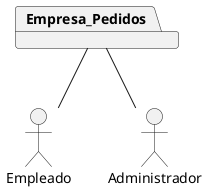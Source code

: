 @startuml

:Empleado:
:Administrador:
package Empresa_Pedidos {

}
Empresa_Pedidos -- Empleado
Empresa_Pedidos -- Administrador
@enduml